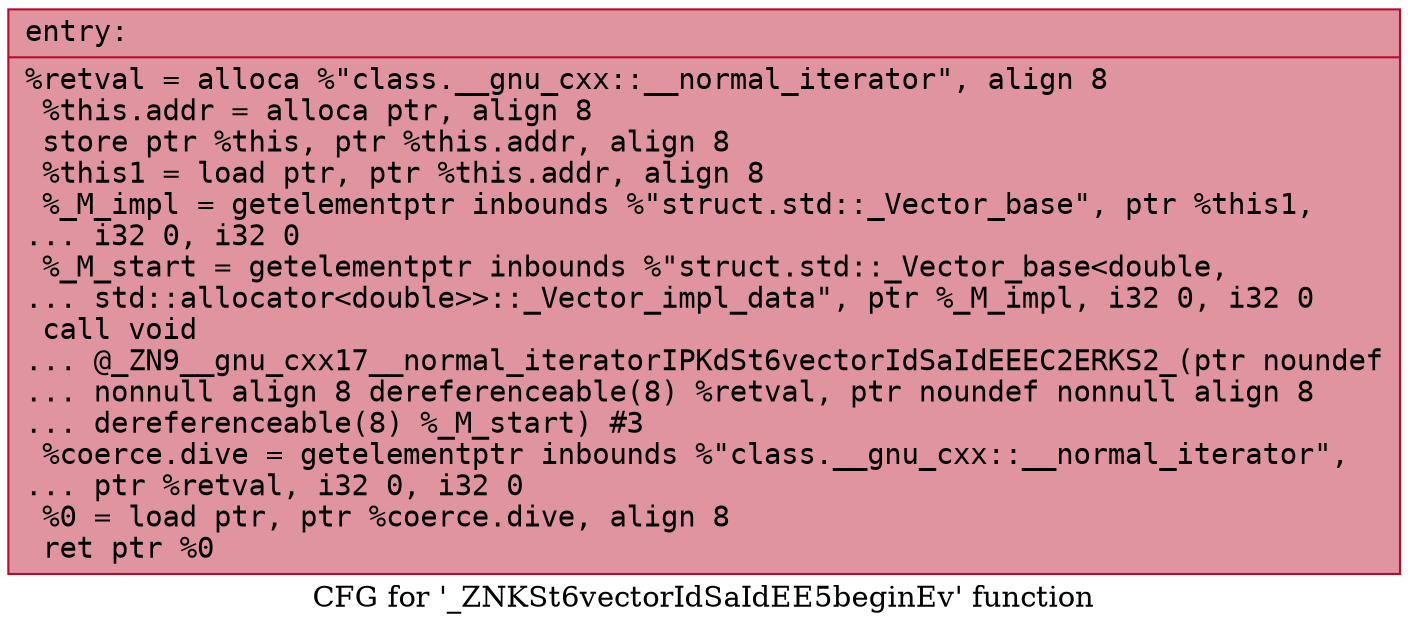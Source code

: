digraph "CFG for '_ZNKSt6vectorIdSaIdEE5beginEv' function" {
	label="CFG for '_ZNKSt6vectorIdSaIdEE5beginEv' function";

	Node0x55cf47ca8160 [shape=record,color="#b70d28ff", style=filled, fillcolor="#b70d2870" fontname="Courier",label="{entry:\l|  %retval = alloca %\"class.__gnu_cxx::__normal_iterator\", align 8\l  %this.addr = alloca ptr, align 8\l  store ptr %this, ptr %this.addr, align 8\l  %this1 = load ptr, ptr %this.addr, align 8\l  %_M_impl = getelementptr inbounds %\"struct.std::_Vector_base\", ptr %this1,\l... i32 0, i32 0\l  %_M_start = getelementptr inbounds %\"struct.std::_Vector_base\<double,\l... std::allocator\<double\>\>::_Vector_impl_data\", ptr %_M_impl, i32 0, i32 0\l  call void\l... @_ZN9__gnu_cxx17__normal_iteratorIPKdSt6vectorIdSaIdEEEC2ERKS2_(ptr noundef\l... nonnull align 8 dereferenceable(8) %retval, ptr noundef nonnull align 8\l... dereferenceable(8) %_M_start) #3\l  %coerce.dive = getelementptr inbounds %\"class.__gnu_cxx::__normal_iterator\",\l... ptr %retval, i32 0, i32 0\l  %0 = load ptr, ptr %coerce.dive, align 8\l  ret ptr %0\l}"];
}
